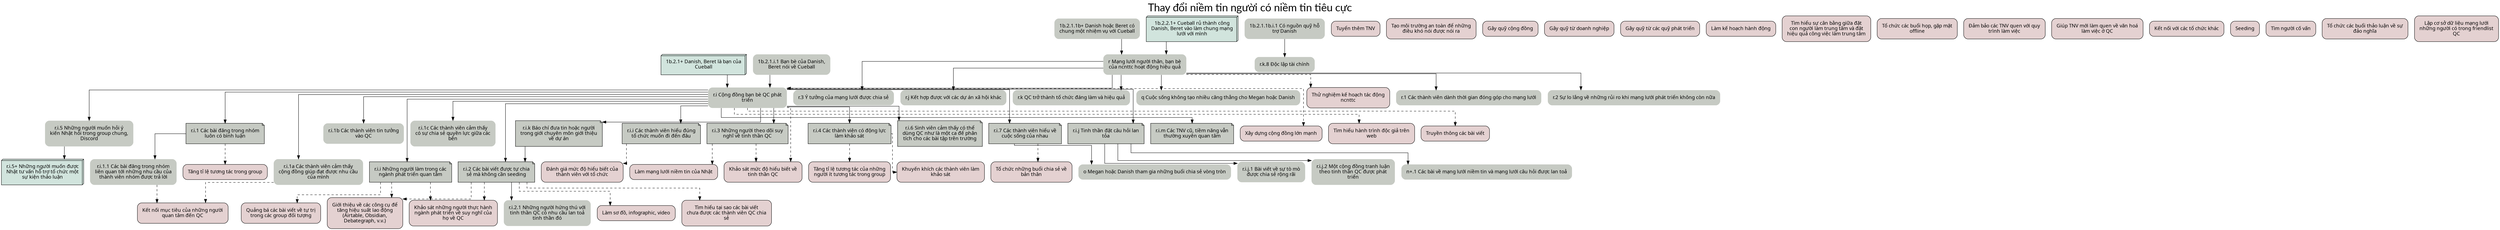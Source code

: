 digraph branch_r{
splines=ortho;
		overlap=false
		style=rounded
		// ranksep="0.4";
		label="Thay đổi niềm tin người có niềm tin tiêu cực";
		sep=10
		fontsize = 30
		labelloc="t";
		fontname="Lato";
//NODES
//====================


node [ shape=plaintext style="filled, rounded" fontname="SVN-Avo" margin=0.2 fillcolor="#c6cac3" ] //Reset style

//All masterGraph nodes

node [ shape=plaintext style="filled, rounded" fontname="SVN-Avo" margin=0.2 fillcolor="#c6cac3" ]

node [ shape=plaintext style="filled, rounded" fontname="SVN-Avo" margin=0.2 fillcolor="#c6cac3" ] //Reset style

//All branch_20 nodes

node [ shape=oval margin=0.1 fillcolor="#EEEADD" style="filled, rounded" ]

node [ shape=plaintext style="filled, rounded" fontname="SVN-Avo" margin=0.2 fillcolor="#c6cac3" ] //Reset style

//All Mục tiêu nodes
"r.i Cộng đồng bạn bè QC phát triển" [ label = "r.i Cộng đồng bạn bè QC phát\ntriển" ] 
"r.i.5 Những người muốn hỏi ý kiến Nhật hỏi trong group chung, Discord" [ label = "r.i.5 Những người muốn hỏi ý\nkiến Nhật hỏi trong group chung,\nDiscord" ] 
"r.i.j.1 Bài viết về sự tò mò được chia sẻ rộng rãi" [ label = "r.i.j.1 Bài viết về sự tò mò\nđược chia sẻ rộng rãi" ] 
"r.i.j.2 Một cộng đồng tranh luận theo tinh thần QC được phát triển" [ label = "r.i.j.2 Một cộng đồng tranh luận\ntheo tinh thần QC được phát\ntriển" ] 
"r.i.2.1 Những người hứng thú với tinh thần QC có nhu cầu lan toả tinh thần đó" [ label = "r.i.2.1 Những người hứng thú với\ntinh thần QC có nhu cầu lan toả\ntinh thần đó" ] 
"r.i.1.1 Các bài đăng trong nhóm liên quan tới những nhu cầu của thành viên nhóm được trả lời" [ label = "r.i.1.1 Các bài đăng trong nhóm\nliên quan tới những nhu cầu của\nthành viên nhóm được trả lời" ] 
"r.i.1a Các thành viên cảm thấy cộng đồng giúp đạt được nhu cầu của mình" [ label = "r.i.1a Các thành viên cảm thấy\ncộng đồng giúp đạt được nhu cầu\ncủa mình" ] 
"r.i.1b Các thành viên tin tưởng vào QC" [ label = "r.i.1b Các thành viên tin tưởng\nvào QC" ] 
"r.i.1c Các thành viên cảm thấy có sự chia sẻ quyền lực giữa các bên" [ label = "r.i.1c Các thành viên cảm thấy\ncó sự chia sẻ quyền lực giữa các\nbên" ] 
"1b.2.1.i.1 Bạn bè của Danish, Beret nói về Cueball" [ label = "1b.2.1.i.1 Bạn bè của Danish,\nBeret nói về Cueball" ] 
"1b.2.1.1b.i.1 Có nguồn quỹ hỗ trợ Danish" [ label = "1b.2.1.1b.i.1 Có nguồn quỹ hỗ\ntrợ Danish" ] 
"r Mạng lưới người thân, bạn bè của ncnttc hoạt động hiệu quả" [ label = "r Mạng lưới người thân, bạn bè\ncủa ncnttc hoạt động hiệu quả" ] 
"1b.2.1.1b+ Danish hoặc Beret có chung một nhiệm vụ với Cueball" [ label = "1b.2.1.1b+ Danish hoặc Beret có\nchung một nhiệm vụ với Cueball" ] 

node [ shape=plaintext style="filled, rounded" fontname="SVN-Avo" margin=0.2 fillcolor="#c6cac3" ] //Reset style

//All Ytuongtothon nodes

node [ shape=box3d style="filled, rounded" fillcolor="#D1E4DD" ]
"r.i.5+ Những người muốn được Nhật tư vấn hỗ trợ tổ chức một sự kiện thảo luận" [ label = "r.i.5+ Những người muốn được\nNhật tư vấn hỗ trợ tổ chức một\nsự kiện thảo luận" ] 
"1b.2.2.1+ Cueball rủ thành công Danish, Beret vào làm chung mạng lưới với mình" [ label = "1b.2.2.1+ Cueball rủ thành công\nDanish, Beret vào làm chung mạng\nlưới với mình" ] 
"1b.2.2.1+ Cueball rủ thành công Danish, Beret vào làm chung mạng lưới với mình" [ label = "1b.2.2.1+ Cueball rủ thành công\nDanish, Beret vào làm chung mạng\nlưới với mình" ] 
"1b.2.1.1b+ Danish hoặc Beret có chung một nhiệm vụ với Cueball" [ label = "1b.2.1.1b+ Danish hoặc Beret có\nchung một nhiệm vụ với Cueball" ] 
"1b.2.1+ Danish, Beret là bạn của Cueball" [ label = "1b.2.1+ Danish, Beret là bạn của\nCueball" ] 

node [ shape=plaintext style="filled, rounded" fontname="SVN-Avo" margin=0.2 fillcolor="#c6cac3" ] //Reset style

//All Yeutohotro nodes

node [ shape=note style=filled ]
"r.i.5 Những người muốn hỏi ý kiến Nhật hỏi trong group chung, Discord" [ label = "r.i.5 Những người muốn hỏi ý\nkiến Nhật hỏi trong group chung,\nDiscord" ] 
"r.i.2 Các bài viết được tự chia sẻ mà không cần seeding" [ label = "r.i.2 Các bài viết được tự chia\nsẻ mà không cần seeding" ] 
"r.i.i Các thành viên hiểu đúng tổ chức muốn đi đến đâu" [ label = "r.i.i Các thành viên hiểu đúng\ntổ chức muốn đi đến đâu" ] 
"r.i.1 Các bài đăng trong nhóm luôn có bình luận" [ label = "r.i.1 Các bài đăng trong nhóm\nluôn có bình luận" ] 
"r.i.2 Các bài viết được tự chia sẻ mà không cần seeding" [ label = "r.i.2 Các bài viết được tự chia\nsẻ mà không cần seeding" ] 
"r.i.3 Những người theo dõi suy nghĩ về tinh thần QC" [ label = "r.i.3 Những người theo dõi suy\nnghĩ về tinh thần QC" ] 
"r.i.4 Các thành viên có động lực làm khảo sát" [ label = "r.i.4 Các thành viên có động lực\nlàm khảo sát" ] 
"r.i.5 Những người muốn hỏi ý kiến Nhật hỏi trong group chung, Discord" [ label = "r.i.5 Những người muốn hỏi ý\nkiến Nhật hỏi trong group chung,\nDiscord" ] 
"r.i.6 Sinh viên cảm thấy có thể dùng QC như là một ca để phân tích cho các bài tập trên trường" [ label = "r.i.6 Sinh viên cảm thấy có thể\ndùng QC như là một ca để phân\ntích cho các bài tập trên trường" ] 
"r.i.7 Các thành viên hiểu về cuộc sống của nhau" [ label = "r.i.7 Các thành viên hiểu về\ncuộc sống của nhau" ] 
"r.i.i Những người làm trong các ngành phát triển quan tâm" [ label = "r.i.i Những người làm trong các\nngành phát triển quan tâm" ] 
"r.i.j Tinh thần đặt câu hỏi lan tỏa" [ label = "r.i.j Tinh thần đặt câu hỏi lan\ntỏa" ] 
"r.i.k Báo chí đưa tin hoặc người trong giới chuyên môn giới thiệu về dự án" [ label = "r.i.k Báo chí đưa tin hoặc người\ntrong giới chuyên môn giới thiệu\nvề dự án" ] 
"r.i.m Các TNV cũ, tiềm năng vẫn thường xuyên quan tâm" [ label = "r.i.m Các TNV cũ, tiềm năng vẫn\nthường xuyên quan tâm" ] 
"r.i.2 Các bài viết được tự chia sẻ mà không cần seeding" [ label = "r.i.2 Các bài viết được tự chia\nsẻ mà không cần seeding" ] 
"r.i Cộng đồng bạn bè QC phát triển" [ label = "r.i Cộng đồng bạn bè QC phát\ntriển" ] 
"r Mạng lưới người thân, bạn bè của ncnttc hoạt động hiệu quả" [ label = "r Mạng lưới người thân, bạn bè\ncủa ncnttc hoạt động hiệu quả" ] 
"r.i Cộng đồng bạn bè QC phát triển" [ label = "r.i Cộng đồng bạn bè QC phát\ntriển" ] 
"r.i Cộng đồng bạn bè QC phát triển" [ label = "r.i Cộng đồng bạn bè QC phát\ntriển" ] 
"r Mạng lưới người thân, bạn bè của ncnttc hoạt động hiệu quả" [ label = "r Mạng lưới người thân, bạn bè\ncủa ncnttc hoạt động hiệu quả" ] 

node [ shape=plaintext style="filled, rounded" fontname="SVN-Avo" margin=0.2 fillcolor="#c6cac3" ] //Reset style

//All Thamkhao nodes

node [ shape=plain fillcolor=white ]

node [ shape=plaintext style="filled, rounded" fontname="SVN-Avo" margin=0.2 fillcolor="#c6cac3" ] //Reset style

//All Hoạt động nodes

node [ fillcolor="#E4D1D1" shape=polygon ]
node [ fillcolor="#E4D1D1" shape=polygon ]
"Tuyển thêm TNV" [ label = "Tuyển thêm TNV" ] 
"Tạo môi trường an toàn để những điều khó nói được nói ra" [ label = "Tạo môi trường an toàn để những\nđiều khó nói được nói ra" ] 
"Tăng tỉ lệ tương tác của những người ít tương tác trong group" [ label = "Tăng tỉ lệ tương tác của những\nngười ít tương tác trong group" ] 
"Gây quỹ cộng đồng" [ label = "Gây quỹ cộng đồng" ] 
"Gây quỹ từ doanh nghiệp" [ label = "Gây quỹ từ doanh nghiệp" ] 
"Gây quỹ từ các quỹ phát triển" [ label = "Gây quỹ từ các quỹ phát triển" ] 
"Làm kế hoạch hành động" [ label = "Làm kế hoạch hành động" ] 
"Tìm hiểu sự cân bằng giữa đặt con người làm trung tâm và đặt hiệu quả công việc làm trung tâm" [ label = "Tìm hiểu sự cân bằng giữa đặt\ncon người làm trung tâm và đặt\nhiệu quả công việc làm trung tâm" ] 
"Tuyển thêm TNV" [ label = "Tuyển thêm TNV" ] 
"Tổ chức các buổi họp, gặp mặt offline" [ label = "Tổ chức các buổi họp, gặp mặt\noffline" ] 
"Đảm bảo các TNV quen với quy trình làm việc" [ label = "Đảm bảo các TNV quen với quy\ntrình làm việc" ] 
"Đảm bảo các TNV quen với quy trình làm việc" [ label = "Đảm bảo các TNV quen với quy\ntrình làm việc" ] 
"Giúp TNV mới làm quen về văn hoá làm việc ở QC" [ label = "Giúp TNV mới làm quen về văn hoá\nlàm việc ở QC" ] 
"Kết nối với các tổ chức khác" [ label = "Kết nối với các tổ chức khác" ] 
"Khảo sát những người thực hành ngành phát triển về suy nghĩ của họ về QC" [ label = "Khảo sát những người thực hành\nngành phát triển về suy nghĩ của\nhọ về QC" ] 
"Quảng bá các bài viết về tự trị trong các group đối tượng" [ label = "Quảng bá các bài viết về tự trị\ntrong các group đối tượng" ] 
"Giới thiệu về các công cụ để tăng hiệu suất lao động (Airtable, Obsidian, Debategraph, v.v.)" [ label = "Giới thiệu về các công cụ để\ntăng hiệu suất lao động\n(Airtable, Obsidian,\nDebategraph, v.v.)" ] 
"Đánh giá mức độ hiểu biết của thành viên với tổ chức" [ label = "Đánh giá mức độ hiểu biết của\nthành viên với tổ chức" ] 
"Tổ chức những buổi chia sẻ về bản thân" [ label = "Tổ chức những buổi chia sẻ về\nbản thân" ] 
"Khuyến khích các thành viên làm khảo sát" [ label = "Khuyến khích các thành viên làm\nkhảo sát" ] 
"Tăng tỉ lệ tương tác của những người ít tương tác trong group" [ label = "Tăng tỉ lệ tương tác của những\nngười ít tương tác trong group" ] 
"Làm mạng lưới niềm tin của Nhật" [ label = "Làm mạng lưới niềm tin của Nhật" ] 
"Khảo sát mức độ hiểu biết về tinh thần QC" [ label = "Khảo sát mức độ hiểu biết về\ntinh thần QC" ] 
"Khảo sát những người thực hành ngành phát triển về suy nghĩ của họ về QC" [ label = "Khảo sát những người thực hành\nngành phát triển về suy nghĩ của\nhọ về QC" ] 
"Làm sơ đồ, infographic, video" [ label = "Làm sơ đồ, infographic, video" ] 
"Giới thiệu về các công cụ để tăng hiệu suất lao động (Airtable, Obsidian, Debategraph, v.v.)" [ label = "Giới thiệu về các công cụ để\ntăng hiệu suất lao động\n(Airtable, Obsidian,\nDebategraph, v.v.)" ] 
"Tìm hiểu tại sao các bài viết chưa được các thành viên QC chia sẻ" [ label = "Tìm hiểu tại sao các bài viết\nchưa được các thành viên QC chia\nsẻ" ] 
"Kết nối mục tiêu của những người quan tâm đến QC" [ label = "Kết nối mục tiêu của những người\nquan tâm đến QC" ] 
"Kết nối mục tiêu của những người quan tâm đến QC" [ label = "Kết nối mục tiêu của những người\nquan tâm đến QC" ] 
"Tăng tỉ lệ tương tác trong group" [ label = "Tăng tỉ lệ tương tác trong group" ] 
"Khảo sát mức độ hiểu biết về tinh thần QC" [ label = "Khảo sát mức độ hiểu biết về\ntinh thần QC" ] 
"Xây dựng cộng đồng lớn mạnh" [ label = "Xây dựng cộng đồng lớn mạnh" ] 
"Tìm hiểu hành trình độc giả trên web" [ label = "Tìm hiểu hành trình độc giả trên\nweb" ] 
"Truyền thông các bài viết" [ label = "Truyền thông các bài viết" ] 
"Seeding" [ label = "Seeding" ] 
"Tìm hiểu hành trình độc giả trên web" [ label = "Tìm hiểu hành trình độc giả trên\nweb" ] 
"Tìm người cố vấn" [ label = "Tìm người cố vấn" ] 
"Tổ chức các buổi thảo luận về sự đảo nghĩa" [ label = "Tổ chức các buổi thảo luận về sự\nđảo nghĩa" ] 
"Lập cơ sở dữ liệu mạng lưới những người có trong friendlist QC" [ label = "Lập cơ sở dữ liệu mạng lưới\nnhững người có trong friendlist\nQC" ] 
"Thử nghiệm kế hoạch tác động ncnttc" [ label = "Thử nghiệm kế hoạch tác động\nncnttc" ] 
"Tổ chức những buổi chia sẻ về bản thân" [ label = "Tổ chức những buổi chia sẻ về\nbản thân" ] 
"Lập cơ sở dữ liệu mạng lưới những người có trong friendlist QC" [ label = "Lập cơ sở dữ liệu mạng lưới\nnhững người có trong friendlist\nQC" ] 
"Khảo sát những người thực hành ngành phát triển về suy nghĩ của họ về QC" [ label = "Khảo sát những người thực hành\nngành phát triển về suy nghĩ của\nhọ về QC" ] 
"Thử nghiệm kế hoạch tác động ncnttc" [ label = "Thử nghiệm kế hoạch tác động\nncnttc" ] 

node [ shape=plaintext style="filled, rounded" fontname="SVN-Avo" margin=0.2 fillcolor="#c6cac3" ] //Reset style

//All branch_1a nodes

node [ shape=plaintext style="filled, rounded" fontname="SVN-Avo" margin=0.2 fillcolor="#c6cac3" ] //Reset style

//All branch_1b nodes
"1b.2.2.1+ Cueball rủ thành công Danish, Beret vào làm chung mạng lưới với mình" [ label = "1b.2.2.1+ Cueball rủ thành công\nDanish, Beret vào làm chung mạng\nlưới với mình" ] 
"1b.2.2.1+ Cueball rủ thành công Danish, Beret vào làm chung mạng lưới với mình" [ label = "1b.2.2.1+ Cueball rủ thành công\nDanish, Beret vào làm chung mạng\nlưới với mình" ] 
"1b.2.1.i.1 Bạn bè của Danish, Beret nói về Cueball" [ label = "1b.2.1.i.1 Bạn bè của Danish,\nBeret nói về Cueball" ] 
"1b.2.1.1b.i.1 Có nguồn quỹ hỗ trợ Danish" [ label = "1b.2.1.1b.i.1 Có nguồn quỹ hỗ\ntrợ Danish" ] 
"1b.2.1.1b+ Danish hoặc Beret có chung một nhiệm vụ với Cueball" [ label = "1b.2.1.1b+ Danish hoặc Beret có\nchung một nhiệm vụ với Cueball" ] 
"1b.2.1.1b+ Danish hoặc Beret có chung một nhiệm vụ với Cueball" [ label = "1b.2.1.1b+ Danish hoặc Beret có\nchung một nhiệm vụ với Cueball" ] 
"1b.2.1+ Danish, Beret là bạn của Cueball" [ label = "1b.2.1+ Danish, Beret là bạn của\nCueball" ] 

node [ shape=plaintext style="filled, rounded" fontname="SVN-Avo" margin=0.2 fillcolor="#c6cac3" ] //Reset style

//All branch_i nodes

node [ shape=plaintext style="filled, rounded" fontname="SVN-Avo" margin=0.2 fillcolor="#c6cac3" ] //Reset style

//All branch_j nodes

node [ shape=plaintext style="filled, rounded" fontname="SVN-Avo" margin=0.2 fillcolor="#c6cac3" ] //Reset style

//All branch_k nodes

node [ shape=plaintext style="filled, rounded" fontname="SVN-Avo" margin=0.2 fillcolor="#c6cac3" ] //Reset style

//All branch_l nodes

node [ shape=plaintext style="filled, rounded" fontname="SVN-Avo" margin=0.2 fillcolor="#c6cac3" ] //Reset style

//All branch_m nodes

node [ shape=plaintext style="filled, rounded" fontname="SVN-Avo" margin=0.2 fillcolor="#c6cac3" ] //Reset style

//All branch_n nodes

node [ shape=plaintext style="filled, rounded" fontname="SVN-Avo" margin=0.2 fillcolor="#c6cac3" ] //Reset style

//All branch_o nodes

node [ shape=plaintext style="filled, rounded" fontname="SVN-Avo" margin=0.2 fillcolor="#c6cac3" ] //Reset style

//All branch_p nodes

node [ shape=plaintext style="filled, rounded" fontname="SVN-Avo" margin=0.2 fillcolor="#c6cac3" ] //Reset style

//All branch_q nodes

node [ shape=plaintext style="filled, rounded" fontname="SVN-Avo" margin=0.2 fillcolor="#c6cac3" ] //Reset style

//All branch_r nodes
"r.i Cộng đồng bạn bè QC phát triển" [ label = "r.i Cộng đồng bạn bè QC phát\ntriển" ] 
"r.i.5 Những người muốn hỏi ý kiến Nhật hỏi trong group chung, Discord" [ label = "r.i.5 Những người muốn hỏi ý\nkiến Nhật hỏi trong group chung,\nDiscord" ] 
"r.i.5 Những người muốn hỏi ý kiến Nhật hỏi trong group chung, Discord" [ label = "r.i.5 Những người muốn hỏi ý\nkiến Nhật hỏi trong group chung,\nDiscord" ] 
"r.i.2 Các bài viết được tự chia sẻ mà không cần seeding" [ label = "r.i.2 Các bài viết được tự chia\nsẻ mà không cần seeding" ] 
"r.i.j.1 Bài viết về sự tò mò được chia sẻ rộng rãi" [ label = "r.i.j.1 Bài viết về sự tò mò\nđược chia sẻ rộng rãi" ] 
"r.i.j.2 Một cộng đồng tranh luận theo tinh thần QC được phát triển" [ label = "r.i.j.2 Một cộng đồng tranh luận\ntheo tinh thần QC được phát\ntriển" ] 
"r.i.5+ Những người muốn được Nhật tư vấn hỗ trợ tổ chức một sự kiện thảo luận" [ label = "r.i.5+ Những người muốn được\nNhật tư vấn hỗ trợ tổ chức một\nsự kiện thảo luận" ] 
"r.i.2.1 Những người hứng thú với tinh thần QC có nhu cầu lan toả tinh thần đó" [ label = "r.i.2.1 Những người hứng thú với\ntinh thần QC có nhu cầu lan toả\ntinh thần đó" ] 
"r.i.1.1 Các bài đăng trong nhóm liên quan tới những nhu cầu của thành viên nhóm được trả lời" [ label = "r.i.1.1 Các bài đăng trong nhóm\nliên quan tới những nhu cầu của\nthành viên nhóm được trả lời" ] 
"r.i.1a Các thành viên cảm thấy cộng đồng giúp đạt được nhu cầu của mình" [ label = "r.i.1a Các thành viên cảm thấy\ncộng đồng giúp đạt được nhu cầu\ncủa mình" ] 
"r.i.1b Các thành viên tin tưởng vào QC" [ label = "r.i.1b Các thành viên tin tưởng\nvào QC" ] 
"r.i.1c Các thành viên cảm thấy có sự chia sẻ quyền lực giữa các bên" [ label = "r.i.1c Các thành viên cảm thấy\ncó sự chia sẻ quyền lực giữa các\nbên" ] 
"r.i.i Các thành viên hiểu đúng tổ chức muốn đi đến đâu" [ label = "r.i.i Các thành viên hiểu đúng\ntổ chức muốn đi đến đâu" ] 
"r.i.1 Các bài đăng trong nhóm luôn có bình luận" [ label = "r.i.1 Các bài đăng trong nhóm\nluôn có bình luận" ] 
"r.i.2 Các bài viết được tự chia sẻ mà không cần seeding" [ label = "r.i.2 Các bài viết được tự chia\nsẻ mà không cần seeding" ] 
"r.i.3 Những người theo dõi suy nghĩ về tinh thần QC" [ label = "r.i.3 Những người theo dõi suy\nnghĩ về tinh thần QC" ] 
"r.i.4 Các thành viên có động lực làm khảo sát" [ label = "r.i.4 Các thành viên có động lực\nlàm khảo sát" ] 
"r.i.5 Những người muốn hỏi ý kiến Nhật hỏi trong group chung, Discord" [ label = "r.i.5 Những người muốn hỏi ý\nkiến Nhật hỏi trong group chung,\nDiscord" ] 
"r.i.6 Sinh viên cảm thấy có thể dùng QC như là một ca để phân tích cho các bài tập trên trường" [ label = "r.i.6 Sinh viên cảm thấy có thể\ndùng QC như là một ca để phân\ntích cho các bài tập trên trường" ] 
"r.i.7 Các thành viên hiểu về cuộc sống của nhau" [ label = "r.i.7 Các thành viên hiểu về\ncuộc sống của nhau" ] 
"r.i.i Những người làm trong các ngành phát triển quan tâm" [ label = "r.i.i Những người làm trong các\nngành phát triển quan tâm" ] 
"r.i.j Tinh thần đặt câu hỏi lan tỏa" [ label = "r.i.j Tinh thần đặt câu hỏi lan\ntỏa" ] 
"r.i.k Báo chí đưa tin hoặc người trong giới chuyên môn giới thiệu về dự án" [ label = "r.i.k Báo chí đưa tin hoặc người\ntrong giới chuyên môn giới thiệu\nvề dự án" ] 
"r.i.m Các TNV cũ, tiềm năng vẫn thường xuyên quan tâm" [ label = "r.i.m Các TNV cũ, tiềm năng vẫn\nthường xuyên quan tâm" ] 
"r.i.2 Các bài viết được tự chia sẻ mà không cần seeding" [ label = "r.i.2 Các bài viết được tự chia\nsẻ mà không cần seeding" ] 
"r.i Cộng đồng bạn bè QC phát triển" [ label = "r.i Cộng đồng bạn bè QC phát\ntriển" ] 
"r Mạng lưới người thân, bạn bè của ncnttc hoạt động hiệu quả" [ label = "r Mạng lưới người thân, bạn bè\ncủa ncnttc hoạt động hiệu quả" ] 
"r.i Cộng đồng bạn bè QC phát triển" [ label = "r.i Cộng đồng bạn bè QC phát\ntriển" ] 
"r Mạng lưới người thân, bạn bè của ncnttc hoạt động hiệu quả" [ label = "r Mạng lưới người thân, bạn bè\ncủa ncnttc hoạt động hiệu quả" ] 
"r.i Cộng đồng bạn bè QC phát triển" [ label = "r.i Cộng đồng bạn bè QC phát\ntriển" ] 
"r Mạng lưới người thân, bạn bè của ncnttc hoạt động hiệu quả" [ label = "r Mạng lưới người thân, bạn bè\ncủa ncnttc hoạt động hiệu quả" ] 


//EDGES
//====================

edge [ penwidth=1 ] //Reset style

//All masterGraph edges

edge [ penwidth=1 ]

edge [ penwidth=1 ] //Reset style

//All Mục tiêu edges
"r.i.j Tinh thần đặt câu hỏi lan tỏa" -> "r.i.j.1 Bài viết về sự tò mò được chia sẻ rộng rãi"
"r.i.j Tinh thần đặt câu hỏi lan tỏa" -> "r.i.j.2 Một cộng đồng tranh luận theo tinh thần QC được phát triển"
"r.i.j Tinh thần đặt câu hỏi lan tỏa" -> "n+.1 Các bài về mạng lưới niềm tin và mạng lưới câu hỏi được lan toả"
"r.i.2 Các bài viết được tự chia sẻ mà không cần seeding" -> "r.i.2.1 Những người hứng thú với tinh thần QC có nhu cầu lan toả tinh thần đó"
"r.i.1 Các bài đăng trong nhóm luôn có bình luận" -> "r.i.1.1 Các bài đăng trong nhóm liên quan tới những nhu cầu của thành viên nhóm được trả lời"
"r.i Cộng đồng bạn bè QC phát triển" -> "r.i.1a Các thành viên cảm thấy cộng đồng giúp đạt được nhu cầu của mình"
"r.i Cộng đồng bạn bè QC phát triển" -> "r.i.1b Các thành viên tin tưởng vào QC"
"r.i Cộng đồng bạn bè QC phát triển" -> "r.i.1c Các thành viên cảm thấy có sự chia sẻ quyền lực giữa các bên"
"r Mạng lưới người thân, bạn bè của ncnttc hoạt động hiệu quả" -> "r.1 Các thành viên dành thời gian đóng góp cho mạng lưới"
"r Mạng lưới người thân, bạn bè của ncnttc hoạt động hiệu quả" -> "r.2 Sự lo lắng về những rủi ro khi mạng lưới phát triển không còn nữa"
"r Mạng lưới người thân, bạn bè của ncnttc hoạt động hiệu quả" -> "r.3 Ý tưởng của mạng lưới được chia sẻ"
"1b.2.1.1b+ Danish hoặc Beret có chung một nhiệm vụ với Cueball" -> "r Mạng lưới người thân, bạn bè của ncnttc hoạt động hiệu quả"

edge [ penwidth=1 ] //Reset style

//All Dichung edges

edge [ penwidth=1 ] //Reset style

//All Ytuongtothon edges
"r.i.5 Những người muốn hỏi ý kiến Nhật hỏi trong group chung, Discord" -> "r.i.5+ Những người muốn được Nhật tư vấn hỗ trợ tổ chức một sự kiện thảo luận"

edge [ penwidth=1 ] //Reset style

//All Yeutohotro edges
"r.i.k Báo chí đưa tin hoặc người trong giới chuyên môn giới thiệu về dự án" -> "r.i.2 Các bài viết được tự chia sẻ mà không cần seeding"
"r.i.7 Các thành viên hiểu về cuộc sống của nhau" -> "o Megan hoặc Danish tham gia những buổi chia sẻ vòng tròn"
"r.i Cộng đồng bạn bè QC phát triển" -> "r.i.i Các thành viên hiểu đúng tổ chức muốn đi đến đâu"
"r.i Cộng đồng bạn bè QC phát triển" -> "r.i.1 Các bài đăng trong nhóm luôn có bình luận"
"r.i Cộng đồng bạn bè QC phát triển" -> "r.i.2 Các bài viết được tự chia sẻ mà không cần seeding"
"r.i Cộng đồng bạn bè QC phát triển" -> "r.i.3 Những người theo dõi suy nghĩ về tinh thần QC"
"r.i Cộng đồng bạn bè QC phát triển" -> "r.i.4 Các thành viên có động lực làm khảo sát"
"r.i Cộng đồng bạn bè QC phát triển" -> "r.i.5 Những người muốn hỏi ý kiến Nhật hỏi trong group chung, Discord"
"r.i Cộng đồng bạn bè QC phát triển" -> "r.i.6 Sinh viên cảm thấy có thể dùng QC như là một ca để phân tích cho các bài tập trên trường"
"r.i Cộng đồng bạn bè QC phát triển" -> "r.i.7 Các thành viên hiểu về cuộc sống của nhau"
"r.i Cộng đồng bạn bè QC phát triển" -> "r.i.i Những người làm trong các ngành phát triển quan tâm"
"r.i Cộng đồng bạn bè QC phát triển" -> "r.i.j Tinh thần đặt câu hỏi lan tỏa"
"r.i Cộng đồng bạn bè QC phát triển" -> "r.i.k Báo chí đưa tin hoặc người trong giới chuyên môn giới thiệu về dự án"
"r.i Cộng đồng bạn bè QC phát triển" -> "r.i.m Các TNV cũ, tiềm năng vẫn thường xuyên quan tâm"
"r Mạng lưới người thân, bạn bè của ncnttc hoạt động hiệu quả" -> "r.i Cộng đồng bạn bè QC phát triển"
"r Mạng lưới người thân, bạn bè của ncnttc hoạt động hiệu quả" -> "r.j Kết hợp được với các dự án xã hội khác"
"r Mạng lưới người thân, bạn bè của ncnttc hoạt động hiệu quả" -> "r.k QC trở thành tổ chức đáng làm và hiệu quả"
"r Mạng lưới người thân, bạn bè của ncnttc hoạt động hiệu quả" -> "q Cuộc sống không tạo nhiều căng thẳng cho Megan hoặc Danish"
"1b.2.2.1+ Cueball rủ thành công Danish, Beret vào làm chung mạng lưới với mình" -> "r Mạng lưới người thân, bạn bè của ncnttc hoạt động hiệu quả"
"1b.2.1.i.1 Bạn bè của Danish, Beret nói về Cueball" -> "r.i Cộng đồng bạn bè QC phát triển"
"1b.2.1.1b.i.1 Có nguồn quỹ hỗ trợ Danish" -> "r.k.8 Độc lập tài chính"
"1b.2.1+ Danish, Beret là bạn của Cueball" -> "r.i Cộng đồng bạn bè QC phát triển"

edge [ penwidth=1 ] //Reset style

//All Thamkhao edges

edge [ style=dashed ]

edge [ penwidth=1 ] //Reset style

//All Hoạt động edges
"r.i.i Những người làm trong các ngành phát triển quan tâm" -> "Khảo sát những người thực hành ngành phát triển về suy nghĩ của họ về QC"
"r.i.i Những người làm trong các ngành phát triển quan tâm" -> "Quảng bá các bài viết về tự trị trong các group đối tượng"
"r.i.i Những người làm trong các ngành phát triển quan tâm" -> "Giới thiệu về các công cụ để tăng hiệu suất lao động (Airtable, Obsidian, Debategraph, v.v.)"
"r.i.i Các thành viên hiểu đúng tổ chức muốn đi đến đâu" -> "Đánh giá mức độ hiểu biết của thành viên với tổ chức"
"r.i.7 Các thành viên hiểu về cuộc sống của nhau" -> "Tổ chức những buổi chia sẻ về bản thân"
"r.i.4 Các thành viên có động lực làm khảo sát" -> "Khuyến khích các thành viên làm khảo sát"
"r.i.4 Các thành viên có động lực làm khảo sát" -> "Tăng tỉ lệ tương tác của những người ít tương tác trong group"
"r.i.3 Những người theo dõi suy nghĩ về tinh thần QC" -> "Làm mạng lưới niềm tin của Nhật"
"r.i.3 Những người theo dõi suy nghĩ về tinh thần QC" -> "Khảo sát mức độ hiểu biết về tinh thần QC"
"r.i.2 Các bài viết được tự chia sẻ mà không cần seeding" -> "Khảo sát những người thực hành ngành phát triển về suy nghĩ của họ về QC"
"r.i.2 Các bài viết được tự chia sẻ mà không cần seeding" -> "Làm sơ đồ, infographic, video"
"r.i.2 Các bài viết được tự chia sẻ mà không cần seeding" -> "Giới thiệu về các công cụ để tăng hiệu suất lao động (Airtable, Obsidian, Debategraph, v.v.)"
"r.i.2 Các bài viết được tự chia sẻ mà không cần seeding" -> "Tìm hiểu tại sao các bài viết chưa được các thành viên QC chia sẻ"
"r.i.1a Các thành viên cảm thấy cộng đồng giúp đạt được nhu cầu của mình" -> "Kết nối mục tiêu của những người quan tâm đến QC"
"r.i.1.1 Các bài đăng trong nhóm liên quan tới những nhu cầu của thành viên nhóm được trả lời" -> "Kết nối mục tiêu của những người quan tâm đến QC"
"r.i.1 Các bài đăng trong nhóm luôn có bình luận" -> "Tăng tỉ lệ tương tác trong group"
"r.i Cộng đồng bạn bè QC phát triển" -> "Khảo sát mức độ hiểu biết về tinh thần QC"
"r.i Cộng đồng bạn bè QC phát triển" -> "Xây dựng cộng đồng lớn mạnh"
"r.i Cộng đồng bạn bè QC phát triển" -> "Tìm hiểu hành trình độc giả trên web"
"r.i Cộng đồng bạn bè QC phát triển" -> "Truyền thông các bài viết"
"r Mạng lưới người thân, bạn bè của ncnttc hoạt động hiệu quả" -> "Thử nghiệm kế hoạch tác động ncnttc"

}